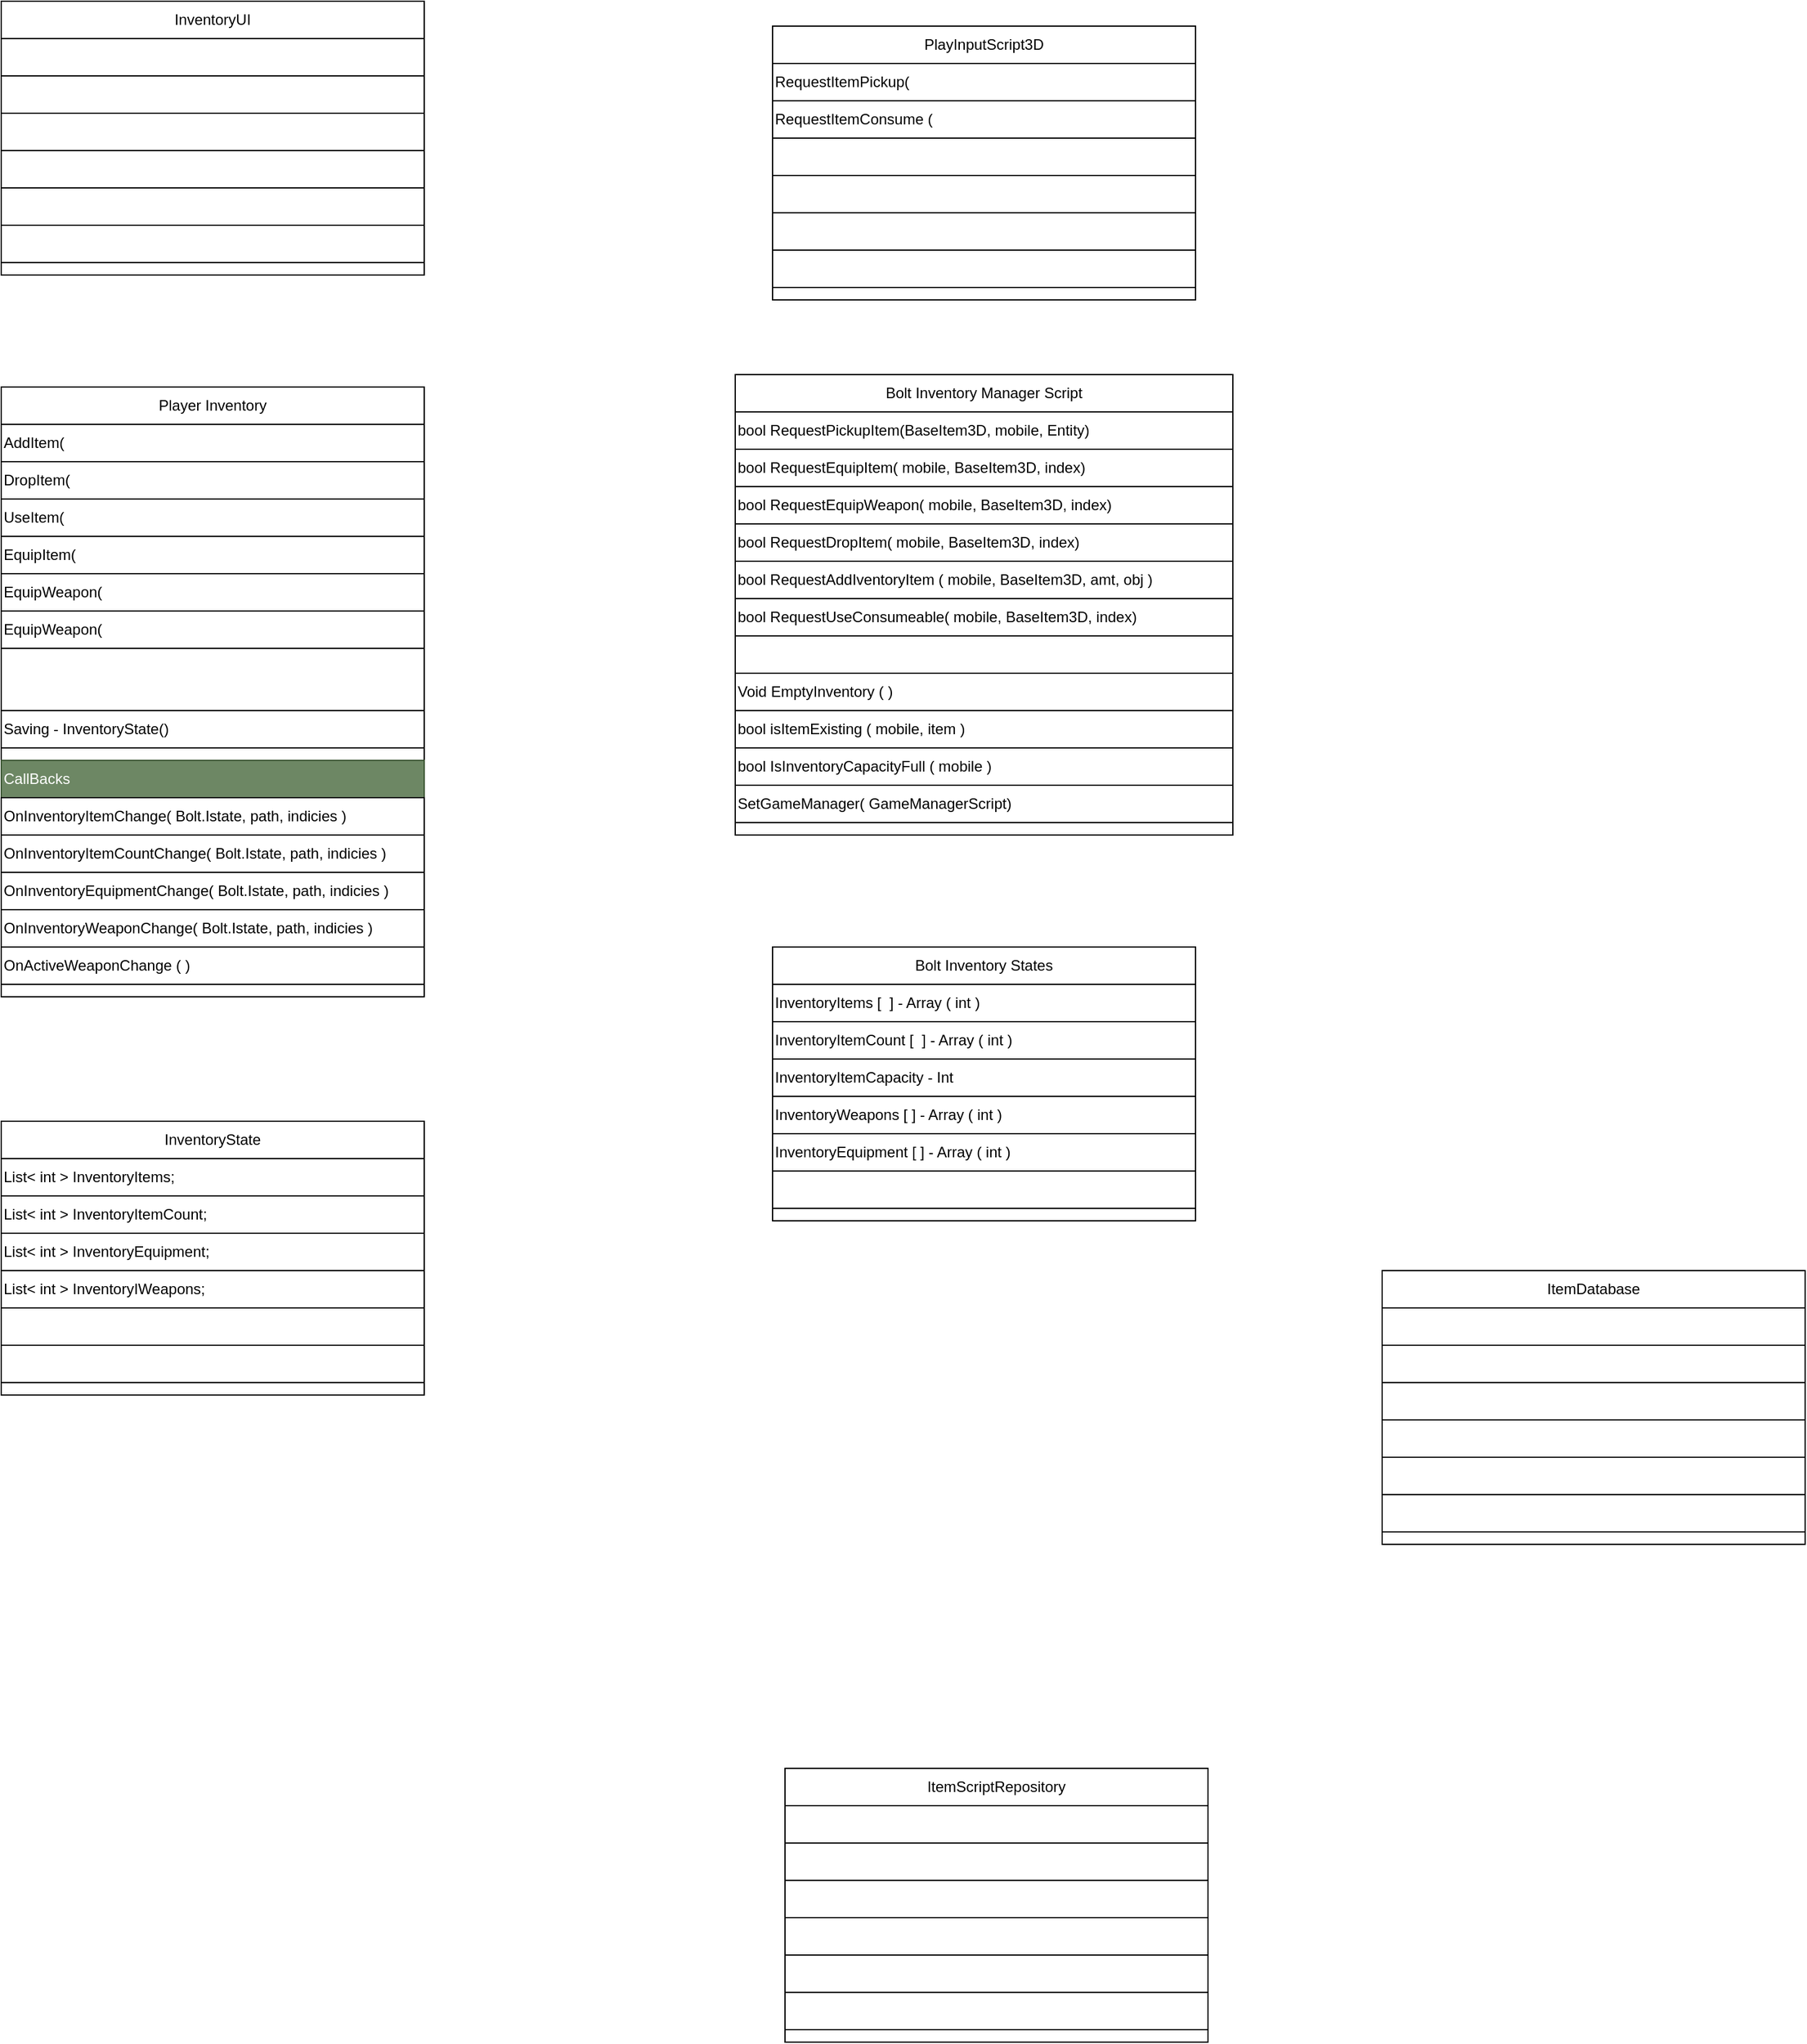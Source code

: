<mxfile version="13.3.9" type="github">
  <diagram id="n1csDCfi8EnM-YTXpeLg" name="Page-1">
    <mxGraphModel dx="1480" dy="2028" grid="1" gridSize="10" guides="1" tooltips="1" connect="1" arrows="1" fold="1" page="1" pageScale="1" pageWidth="850" pageHeight="1100" math="0" shadow="0">
      <root>
        <mxCell id="0" />
        <mxCell id="1" parent="0" />
        <mxCell id="T52fhXwFiEbYfdr09F9V-1" value="" style="rounded=0;whiteSpace=wrap;html=1;" vertex="1" parent="1">
          <mxGeometry x="670" y="500" width="340" height="220" as="geometry" />
        </mxCell>
        <mxCell id="T52fhXwFiEbYfdr09F9V-2" value="Bolt Inventory States" style="rounded=0;whiteSpace=wrap;html=1;" vertex="1" parent="1">
          <mxGeometry x="670" y="500" width="340" height="30" as="geometry" />
        </mxCell>
        <mxCell id="T52fhXwFiEbYfdr09F9V-3" value="InventoryItems [&amp;nbsp; ] - Array ( int )" style="rounded=0;whiteSpace=wrap;html=1;align=left;" vertex="1" parent="1">
          <mxGeometry x="670" y="530" width="340" height="30" as="geometry" />
        </mxCell>
        <mxCell id="T52fhXwFiEbYfdr09F9V-4" value="InventoryItemCount [&amp;nbsp; ] - Array ( int )" style="rounded=0;whiteSpace=wrap;html=1;align=left;" vertex="1" parent="1">
          <mxGeometry x="670" y="560" width="340" height="30" as="geometry" />
        </mxCell>
        <mxCell id="T52fhXwFiEbYfdr09F9V-5" value="InventoryItemCapacity - Int" style="rounded=0;whiteSpace=wrap;html=1;align=left;" vertex="1" parent="1">
          <mxGeometry x="670" y="590" width="340" height="30" as="geometry" />
        </mxCell>
        <mxCell id="T52fhXwFiEbYfdr09F9V-6" value="InventoryWeapons [ ] - Array ( int )" style="rounded=0;whiteSpace=wrap;html=1;align=left;" vertex="1" parent="1">
          <mxGeometry x="670" y="620" width="340" height="30" as="geometry" />
        </mxCell>
        <mxCell id="T52fhXwFiEbYfdr09F9V-7" value="InventoryEquipment [ ] - Array ( int )" style="rounded=0;whiteSpace=wrap;html=1;align=left;" vertex="1" parent="1">
          <mxGeometry x="670" y="650" width="340" height="30" as="geometry" />
        </mxCell>
        <mxCell id="T52fhXwFiEbYfdr09F9V-8" value="" style="rounded=0;whiteSpace=wrap;html=1;align=left;" vertex="1" parent="1">
          <mxGeometry x="670" y="680" width="340" height="30" as="geometry" />
        </mxCell>
        <mxCell id="T52fhXwFiEbYfdr09F9V-9" value="" style="rounded=0;whiteSpace=wrap;html=1;" vertex="1" parent="1">
          <mxGeometry x="50" y="50" width="340" height="490" as="geometry" />
        </mxCell>
        <mxCell id="T52fhXwFiEbYfdr09F9V-10" value="Player Inventory" style="rounded=0;whiteSpace=wrap;html=1;" vertex="1" parent="1">
          <mxGeometry x="50" y="50" width="340" height="30" as="geometry" />
        </mxCell>
        <mxCell id="T52fhXwFiEbYfdr09F9V-11" value="AddItem(" style="rounded=0;whiteSpace=wrap;html=1;align=left;verticalAlign=middle;" vertex="1" parent="1">
          <mxGeometry x="50" y="80" width="340" height="30" as="geometry" />
        </mxCell>
        <mxCell id="T52fhXwFiEbYfdr09F9V-12" value="DropItem(" style="rounded=0;whiteSpace=wrap;html=1;align=left;verticalAlign=middle;" vertex="1" parent="1">
          <mxGeometry x="50" y="110" width="340" height="30" as="geometry" />
        </mxCell>
        <mxCell id="T52fhXwFiEbYfdr09F9V-13" value="UseItem(" style="rounded=0;whiteSpace=wrap;html=1;align=left;verticalAlign=middle;" vertex="1" parent="1">
          <mxGeometry x="50" y="140" width="340" height="30" as="geometry" />
        </mxCell>
        <mxCell id="T52fhXwFiEbYfdr09F9V-14" value="EquipItem(" style="rounded=0;whiteSpace=wrap;html=1;align=left;verticalAlign=middle;" vertex="1" parent="1">
          <mxGeometry x="50" y="170" width="340" height="30" as="geometry" />
        </mxCell>
        <mxCell id="T52fhXwFiEbYfdr09F9V-15" value="Saving - InventoryState()" style="rounded=0;whiteSpace=wrap;html=1;align=left;verticalAlign=middle;" vertex="1" parent="1">
          <mxGeometry x="50" y="310" width="340" height="30" as="geometry" />
        </mxCell>
        <mxCell id="T52fhXwFiEbYfdr09F9V-16" value="EquipWeapon(" style="rounded=0;whiteSpace=wrap;html=1;align=left;verticalAlign=middle;" vertex="1" parent="1">
          <mxGeometry x="50" y="200" width="340" height="30" as="geometry" />
        </mxCell>
        <mxCell id="T52fhXwFiEbYfdr09F9V-17" value="" style="rounded=0;whiteSpace=wrap;html=1;" vertex="1" parent="1">
          <mxGeometry x="50" y="-260" width="340" height="220" as="geometry" />
        </mxCell>
        <mxCell id="T52fhXwFiEbYfdr09F9V-18" value="InventoryUI" style="rounded=0;whiteSpace=wrap;html=1;" vertex="1" parent="1">
          <mxGeometry x="50" y="-260" width="340" height="30" as="geometry" />
        </mxCell>
        <mxCell id="T52fhXwFiEbYfdr09F9V-19" value="" style="rounded=0;whiteSpace=wrap;html=1;" vertex="1" parent="1">
          <mxGeometry x="50" y="-230" width="340" height="30" as="geometry" />
        </mxCell>
        <mxCell id="T52fhXwFiEbYfdr09F9V-20" value="" style="rounded=0;whiteSpace=wrap;html=1;" vertex="1" parent="1">
          <mxGeometry x="50" y="-200" width="340" height="30" as="geometry" />
        </mxCell>
        <mxCell id="T52fhXwFiEbYfdr09F9V-21" value="" style="rounded=0;whiteSpace=wrap;html=1;" vertex="1" parent="1">
          <mxGeometry x="50" y="-170" width="340" height="30" as="geometry" />
        </mxCell>
        <mxCell id="T52fhXwFiEbYfdr09F9V-22" value="" style="rounded=0;whiteSpace=wrap;html=1;" vertex="1" parent="1">
          <mxGeometry x="50" y="-140" width="340" height="30" as="geometry" />
        </mxCell>
        <mxCell id="T52fhXwFiEbYfdr09F9V-23" value="" style="rounded=0;whiteSpace=wrap;html=1;" vertex="1" parent="1">
          <mxGeometry x="50" y="-110" width="340" height="30" as="geometry" />
        </mxCell>
        <mxCell id="T52fhXwFiEbYfdr09F9V-24" value="" style="rounded=0;whiteSpace=wrap;html=1;" vertex="1" parent="1">
          <mxGeometry x="50" y="-80" width="340" height="30" as="geometry" />
        </mxCell>
        <mxCell id="T52fhXwFiEbYfdr09F9V-25" value="" style="rounded=0;whiteSpace=wrap;html=1;" vertex="1" parent="1">
          <mxGeometry x="640" y="40" width="400" height="370" as="geometry" />
        </mxCell>
        <mxCell id="T52fhXwFiEbYfdr09F9V-26" value="Bolt Inventory Manager Script" style="rounded=0;whiteSpace=wrap;html=1;" vertex="1" parent="1">
          <mxGeometry x="640" y="40" width="400" height="30" as="geometry" />
        </mxCell>
        <mxCell id="T52fhXwFiEbYfdr09F9V-27" value="bool RequestPickupItem(BaseItem3D, mobile, Entity) " style="rounded=0;whiteSpace=wrap;html=1;align=left;" vertex="1" parent="1">
          <mxGeometry x="640" y="70" width="400" height="30" as="geometry" />
        </mxCell>
        <mxCell id="T52fhXwFiEbYfdr09F9V-28" value="bool RequestEquipItem( mobile, BaseItem3D, index)" style="rounded=0;whiteSpace=wrap;html=1;align=left;" vertex="1" parent="1">
          <mxGeometry x="640" y="100" width="400" height="30" as="geometry" />
        </mxCell>
        <mxCell id="T52fhXwFiEbYfdr09F9V-29" value="bool RequestEquipWeapon( mobile, BaseItem3D, index)" style="rounded=0;whiteSpace=wrap;html=1;align=left;" vertex="1" parent="1">
          <mxGeometry x="640" y="130" width="400" height="30" as="geometry" />
        </mxCell>
        <mxCell id="T52fhXwFiEbYfdr09F9V-30" value="bool RequestDropItem( mobile, BaseItem3D, index)" style="rounded=0;whiteSpace=wrap;html=1;align=left;" vertex="1" parent="1">
          <mxGeometry x="640" y="160" width="400" height="30" as="geometry" />
        </mxCell>
        <mxCell id="T52fhXwFiEbYfdr09F9V-31" value="bool RequestUseConsumeable( mobile, BaseItem3D, index)" style="rounded=0;whiteSpace=wrap;html=1;align=left;" vertex="1" parent="1">
          <mxGeometry x="640" y="220" width="400" height="30" as="geometry" />
        </mxCell>
        <mxCell id="T52fhXwFiEbYfdr09F9V-32" value="bool RequestAddIventoryItem ( mobile, BaseItem3D, amt, obj )" style="rounded=0;whiteSpace=wrap;html=1;align=left;" vertex="1" parent="1">
          <mxGeometry x="640" y="190" width="400" height="30" as="geometry" />
        </mxCell>
        <mxCell id="T52fhXwFiEbYfdr09F9V-33" value="" style="rounded=0;whiteSpace=wrap;html=1;" vertex="1" parent="1">
          <mxGeometry x="1160" y="760" width="340" height="220" as="geometry" />
        </mxCell>
        <mxCell id="T52fhXwFiEbYfdr09F9V-34" value="ItemDatabase" style="rounded=0;whiteSpace=wrap;html=1;" vertex="1" parent="1">
          <mxGeometry x="1160" y="760" width="340" height="30" as="geometry" />
        </mxCell>
        <mxCell id="T52fhXwFiEbYfdr09F9V-35" value="" style="rounded=0;whiteSpace=wrap;html=1;" vertex="1" parent="1">
          <mxGeometry x="1160" y="790" width="340" height="30" as="geometry" />
        </mxCell>
        <mxCell id="T52fhXwFiEbYfdr09F9V-36" value="" style="rounded=0;whiteSpace=wrap;html=1;" vertex="1" parent="1">
          <mxGeometry x="1160" y="820" width="340" height="30" as="geometry" />
        </mxCell>
        <mxCell id="T52fhXwFiEbYfdr09F9V-37" value="" style="rounded=0;whiteSpace=wrap;html=1;" vertex="1" parent="1">
          <mxGeometry x="1160" y="850" width="340" height="30" as="geometry" />
        </mxCell>
        <mxCell id="T52fhXwFiEbYfdr09F9V-38" value="" style="rounded=0;whiteSpace=wrap;html=1;" vertex="1" parent="1">
          <mxGeometry x="1160" y="880" width="340" height="30" as="geometry" />
        </mxCell>
        <mxCell id="T52fhXwFiEbYfdr09F9V-39" value="" style="rounded=0;whiteSpace=wrap;html=1;" vertex="1" parent="1">
          <mxGeometry x="1160" y="910" width="340" height="30" as="geometry" />
        </mxCell>
        <mxCell id="T52fhXwFiEbYfdr09F9V-40" value="" style="rounded=0;whiteSpace=wrap;html=1;" vertex="1" parent="1">
          <mxGeometry x="1160" y="940" width="340" height="30" as="geometry" />
        </mxCell>
        <mxCell id="T52fhXwFiEbYfdr09F9V-41" value="" style="rounded=0;whiteSpace=wrap;html=1;" vertex="1" parent="1">
          <mxGeometry x="680" y="1160" width="340" height="220" as="geometry" />
        </mxCell>
        <mxCell id="T52fhXwFiEbYfdr09F9V-42" value="ItemScriptRepository" style="rounded=0;whiteSpace=wrap;html=1;" vertex="1" parent="1">
          <mxGeometry x="680" y="1160" width="340" height="30" as="geometry" />
        </mxCell>
        <mxCell id="T52fhXwFiEbYfdr09F9V-43" value="" style="rounded=0;whiteSpace=wrap;html=1;" vertex="1" parent="1">
          <mxGeometry x="680" y="1190" width="340" height="30" as="geometry" />
        </mxCell>
        <mxCell id="T52fhXwFiEbYfdr09F9V-44" value="" style="rounded=0;whiteSpace=wrap;html=1;" vertex="1" parent="1">
          <mxGeometry x="680" y="1220" width="340" height="30" as="geometry" />
        </mxCell>
        <mxCell id="T52fhXwFiEbYfdr09F9V-45" value="" style="rounded=0;whiteSpace=wrap;html=1;" vertex="1" parent="1">
          <mxGeometry x="680" y="1250" width="340" height="30" as="geometry" />
        </mxCell>
        <mxCell id="T52fhXwFiEbYfdr09F9V-46" value="" style="rounded=0;whiteSpace=wrap;html=1;" vertex="1" parent="1">
          <mxGeometry x="680" y="1280" width="340" height="30" as="geometry" />
        </mxCell>
        <mxCell id="T52fhXwFiEbYfdr09F9V-47" value="" style="rounded=0;whiteSpace=wrap;html=1;" vertex="1" parent="1">
          <mxGeometry x="680" y="1310" width="340" height="30" as="geometry" />
        </mxCell>
        <mxCell id="T52fhXwFiEbYfdr09F9V-48" value="" style="rounded=0;whiteSpace=wrap;html=1;" vertex="1" parent="1">
          <mxGeometry x="680" y="1340" width="340" height="30" as="geometry" />
        </mxCell>
        <mxCell id="T52fhXwFiEbYfdr09F9V-49" value="" style="rounded=0;whiteSpace=wrap;html=1;" vertex="1" parent="1">
          <mxGeometry x="670" y="-240" width="340" height="220" as="geometry" />
        </mxCell>
        <mxCell id="T52fhXwFiEbYfdr09F9V-50" value="PlayInputScript3D" style="rounded=0;whiteSpace=wrap;html=1;" vertex="1" parent="1">
          <mxGeometry x="670" y="-240" width="340" height="30" as="geometry" />
        </mxCell>
        <mxCell id="T52fhXwFiEbYfdr09F9V-51" value="RequestItemPickup(" style="rounded=0;whiteSpace=wrap;html=1;align=left;verticalAlign=middle;" vertex="1" parent="1">
          <mxGeometry x="670" y="-210" width="340" height="30" as="geometry" />
        </mxCell>
        <mxCell id="T52fhXwFiEbYfdr09F9V-52" value="RequestItemConsume (" style="rounded=0;whiteSpace=wrap;html=1;align=left;verticalAlign=middle;" vertex="1" parent="1">
          <mxGeometry x="670" y="-180" width="340" height="30" as="geometry" />
        </mxCell>
        <mxCell id="T52fhXwFiEbYfdr09F9V-53" value="" style="rounded=0;whiteSpace=wrap;html=1;align=left;verticalAlign=middle;" vertex="1" parent="1">
          <mxGeometry x="670" y="-150" width="340" height="30" as="geometry" />
        </mxCell>
        <mxCell id="T52fhXwFiEbYfdr09F9V-54" value="" style="rounded=0;whiteSpace=wrap;html=1;align=left;verticalAlign=middle;" vertex="1" parent="1">
          <mxGeometry x="670" y="-120" width="340" height="30" as="geometry" />
        </mxCell>
        <mxCell id="T52fhXwFiEbYfdr09F9V-55" value="" style="rounded=0;whiteSpace=wrap;html=1;align=left;verticalAlign=middle;" vertex="1" parent="1">
          <mxGeometry x="670" y="-90" width="340" height="30" as="geometry" />
        </mxCell>
        <mxCell id="T52fhXwFiEbYfdr09F9V-56" value="" style="rounded=0;whiteSpace=wrap;html=1;align=left;verticalAlign=middle;" vertex="1" parent="1">
          <mxGeometry x="670" y="-60" width="340" height="30" as="geometry" />
        </mxCell>
        <mxCell id="T52fhXwFiEbYfdr09F9V-57" value="" style="rounded=0;whiteSpace=wrap;html=1;align=left;" vertex="1" parent="1">
          <mxGeometry x="640" y="250" width="400" height="30" as="geometry" />
        </mxCell>
        <mxCell id="T52fhXwFiEbYfdr09F9V-58" value="Void EmptyInventory ( )" style="rounded=0;whiteSpace=wrap;html=1;align=left;" vertex="1" parent="1">
          <mxGeometry x="640" y="280" width="400" height="30" as="geometry" />
        </mxCell>
        <mxCell id="T52fhXwFiEbYfdr09F9V-59" value="bool isItemExisting ( mobile, item )" style="rounded=0;whiteSpace=wrap;html=1;align=left;" vertex="1" parent="1">
          <mxGeometry x="640" y="310" width="400" height="30" as="geometry" />
        </mxCell>
        <mxCell id="T52fhXwFiEbYfdr09F9V-60" value="bool IsInventoryCapacityFull ( mobile )" style="rounded=0;whiteSpace=wrap;html=1;align=left;" vertex="1" parent="1">
          <mxGeometry x="640" y="340" width="400" height="30" as="geometry" />
        </mxCell>
        <mxCell id="T52fhXwFiEbYfdr09F9V-61" value="SetGameManager( GameManagerScript)" style="rounded=0;whiteSpace=wrap;html=1;align=left;" vertex="1" parent="1">
          <mxGeometry x="640" y="370" width="400" height="30" as="geometry" />
        </mxCell>
        <mxCell id="T52fhXwFiEbYfdr09F9V-62" value="CallBacks" style="rounded=0;whiteSpace=wrap;html=1;align=left;verticalAlign=middle;fillColor=#6d8764;strokeColor=#3A5431;fontColor=#ffffff;" vertex="1" parent="1">
          <mxGeometry x="50" y="350" width="340" height="30" as="geometry" />
        </mxCell>
        <mxCell id="T52fhXwFiEbYfdr09F9V-63" value="OnInventoryItemChange( Bolt.Istate, path, indicies )" style="rounded=0;whiteSpace=wrap;html=1;align=left;verticalAlign=middle;" vertex="1" parent="1">
          <mxGeometry x="50" y="380" width="340" height="30" as="geometry" />
        </mxCell>
        <mxCell id="T52fhXwFiEbYfdr09F9V-64" value="OnInventoryItemCountChange( Bolt.Istate, path, indicies )" style="rounded=0;whiteSpace=wrap;html=1;align=left;verticalAlign=middle;" vertex="1" parent="1">
          <mxGeometry x="50" y="410" width="340" height="30" as="geometry" />
        </mxCell>
        <mxCell id="T52fhXwFiEbYfdr09F9V-65" value="OnInventoryEquipmentChange( Bolt.Istate, path, indicies )" style="rounded=0;whiteSpace=wrap;html=1;align=left;verticalAlign=middle;" vertex="1" parent="1">
          <mxGeometry x="50" y="440" width="340" height="30" as="geometry" />
        </mxCell>
        <mxCell id="T52fhXwFiEbYfdr09F9V-66" value="OnInventoryWeaponChange( Bolt.Istate, path, indicies )" style="rounded=0;whiteSpace=wrap;html=1;align=left;verticalAlign=middle;" vertex="1" parent="1">
          <mxGeometry x="50" y="470" width="340" height="30" as="geometry" />
        </mxCell>
        <mxCell id="T52fhXwFiEbYfdr09F9V-67" value="OnActiveWeaponChange ( )" style="rounded=0;whiteSpace=wrap;html=1;align=left;verticalAlign=middle;" vertex="1" parent="1">
          <mxGeometry x="50" y="500" width="340" height="30" as="geometry" />
        </mxCell>
        <mxCell id="T52fhXwFiEbYfdr09F9V-68" value="" style="rounded=0;whiteSpace=wrap;html=1;" vertex="1" parent="1">
          <mxGeometry x="50" y="640" width="340" height="220" as="geometry" />
        </mxCell>
        <mxCell id="T52fhXwFiEbYfdr09F9V-69" value="InventoryState" style="rounded=0;whiteSpace=wrap;html=1;" vertex="1" parent="1">
          <mxGeometry x="50" y="640" width="340" height="30" as="geometry" />
        </mxCell>
        <mxCell id="T52fhXwFiEbYfdr09F9V-70" value="List&amp;lt; int &amp;gt; InventoryItems;" style="rounded=0;whiteSpace=wrap;html=1;align=left;verticalAlign=middle;" vertex="1" parent="1">
          <mxGeometry x="50" y="670" width="340" height="30" as="geometry" />
        </mxCell>
        <mxCell id="T52fhXwFiEbYfdr09F9V-71" value="List&amp;lt; int &amp;gt; InventoryItemCount;" style="rounded=0;whiteSpace=wrap;html=1;align=left;verticalAlign=middle;" vertex="1" parent="1">
          <mxGeometry x="50" y="700" width="340" height="30" as="geometry" />
        </mxCell>
        <mxCell id="T52fhXwFiEbYfdr09F9V-72" value="List&amp;lt; int &amp;gt; InventoryEquipment;" style="rounded=0;whiteSpace=wrap;html=1;align=left;verticalAlign=middle;" vertex="1" parent="1">
          <mxGeometry x="50" y="730" width="340" height="30" as="geometry" />
        </mxCell>
        <mxCell id="T52fhXwFiEbYfdr09F9V-73" value="List&amp;lt; int &amp;gt; InventoryIWeapons;" style="rounded=0;whiteSpace=wrap;html=1;align=left;verticalAlign=middle;" vertex="1" parent="1">
          <mxGeometry x="50" y="760" width="340" height="30" as="geometry" />
        </mxCell>
        <mxCell id="T52fhXwFiEbYfdr09F9V-74" value="" style="rounded=0;whiteSpace=wrap;html=1;align=left;verticalAlign=middle;" vertex="1" parent="1">
          <mxGeometry x="50" y="790" width="340" height="30" as="geometry" />
        </mxCell>
        <mxCell id="T52fhXwFiEbYfdr09F9V-75" value="" style="rounded=0;whiteSpace=wrap;html=1;align=left;verticalAlign=middle;" vertex="1" parent="1">
          <mxGeometry x="50" y="820" width="340" height="30" as="geometry" />
        </mxCell>
        <mxCell id="T52fhXwFiEbYfdr09F9V-77" value="EquipWeapon(" style="rounded=0;whiteSpace=wrap;html=1;align=left;verticalAlign=middle;" vertex="1" parent="1">
          <mxGeometry x="50" y="230" width="340" height="30" as="geometry" />
        </mxCell>
      </root>
    </mxGraphModel>
  </diagram>
</mxfile>
